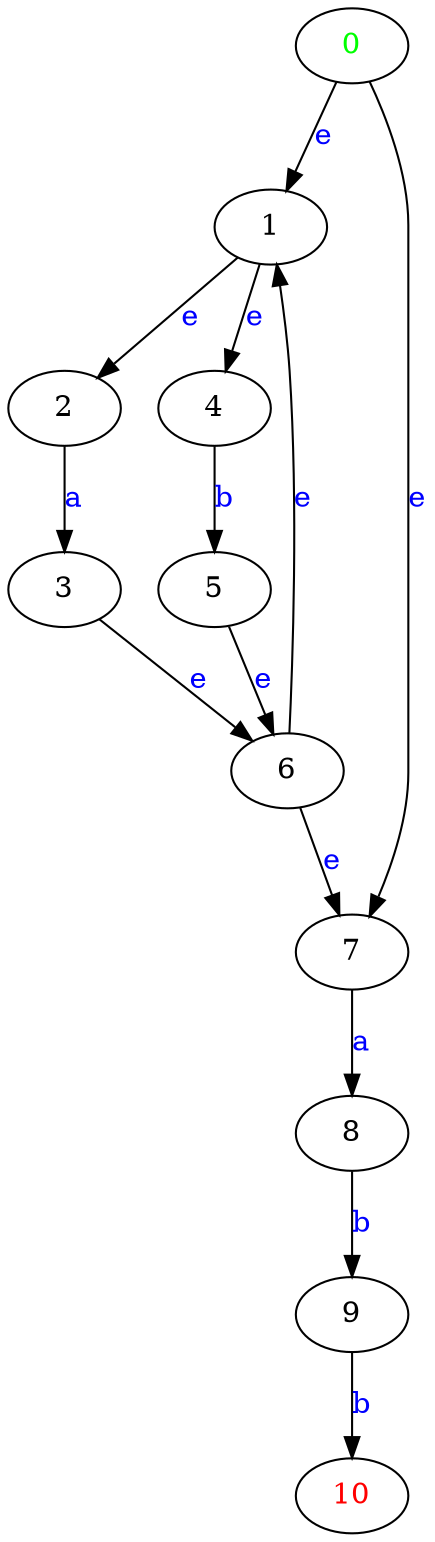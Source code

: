 digraph G {
	"0"->"1"[ label=<<font color="blue">e</font>> ];
	"1"->"2"[ label=<<font color="blue">e</font>> ];
	"1"->"4"[ label=<<font color="blue">e</font>> ];
	"5"->"6"[ label=<<font color="blue">e</font>> ];
	"6"->"1"[ label=<<font color="blue">e</font>> ];
	"7"->"8"[ label=<<font color="blue">a</font>> ];
	"8"->"9"[ label=<<font color="blue">b</font>> ];
	"9"->"10"[ label=<<font color="blue">b</font>> ];
	"0"->"7"[ label=<<font color="blue">e</font>> ];
	"2"->"3"[ label=<<font color="blue">a</font>> ];
	"4"->"5"[ label=<<font color="blue">b</font>> ];
	"3"->"6"[ label=<<font color="blue">e</font>> ];
	"6"->"7"[ label=<<font color="blue">e</font>> ];
	"0" [ label=<<font color="green">0</font>> ];
	"1";
	"10" [ label=<<font color="red">10</font>> ];
	"2";
	"3";
	"4";
	"5";
	"6";
	"7";
	"8";
	"9";

}
